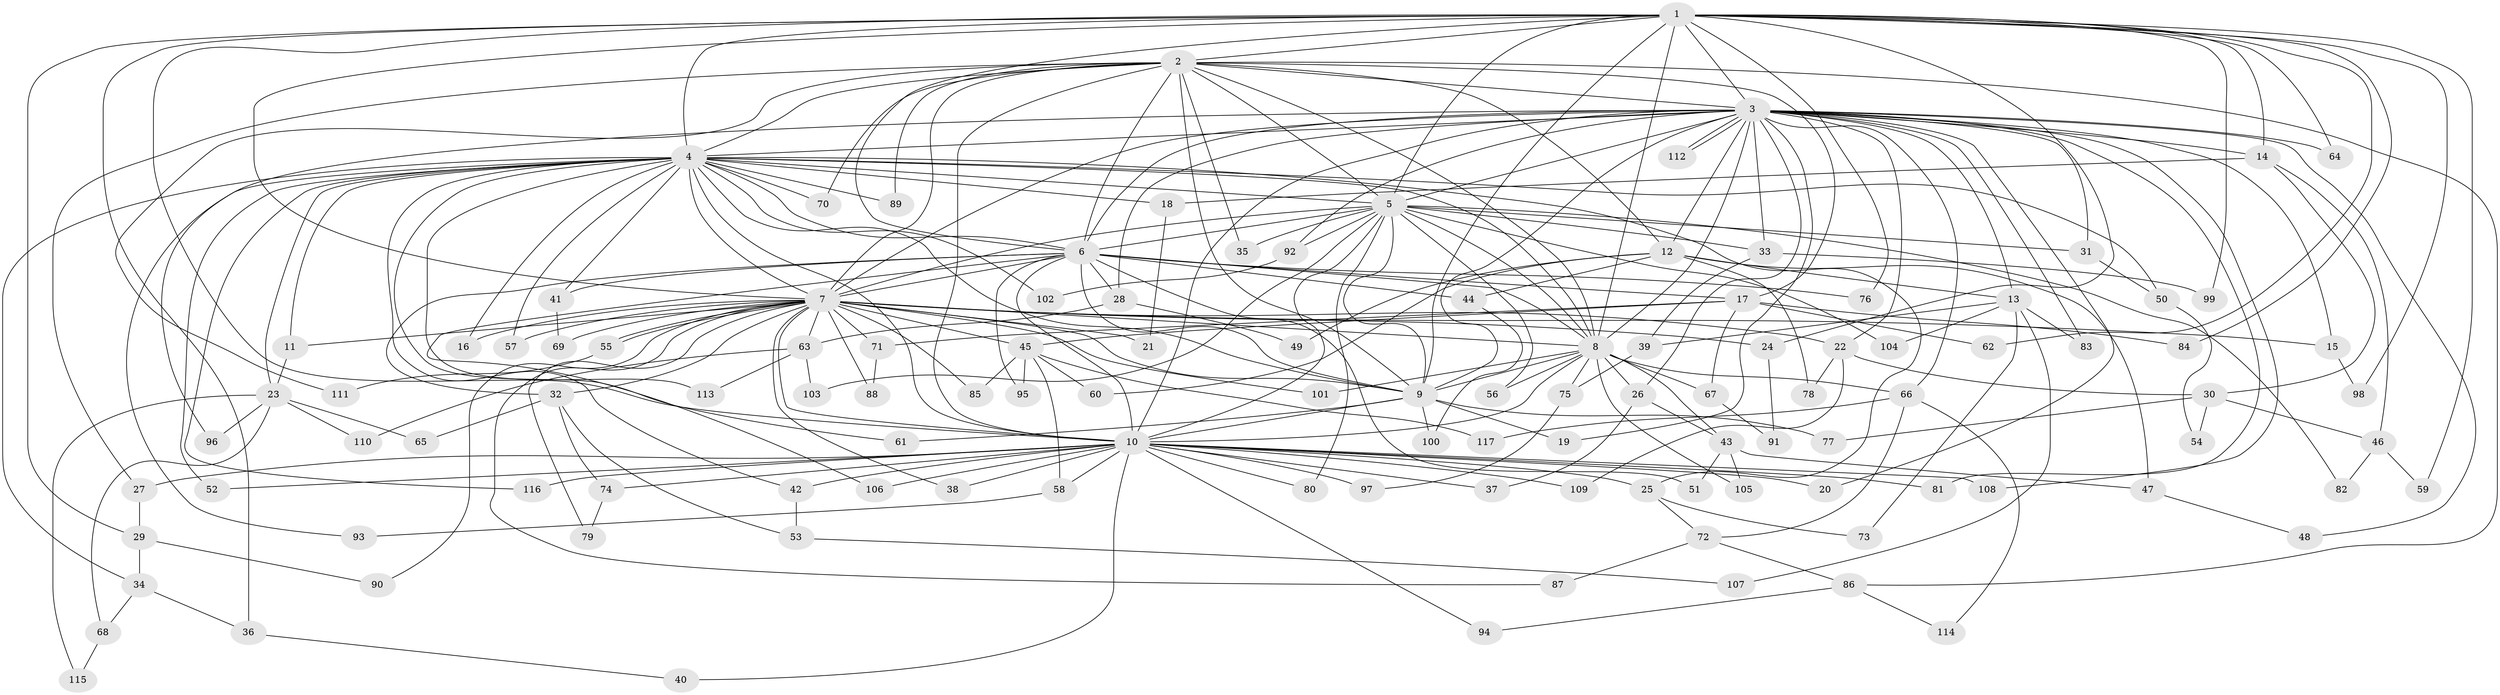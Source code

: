 // Generated by graph-tools (version 1.1) at 2025/46/03/09/25 04:46:21]
// undirected, 117 vertices, 259 edges
graph export_dot {
graph [start="1"]
  node [color=gray90,style=filled];
  1;
  2;
  3;
  4;
  5;
  6;
  7;
  8;
  9;
  10;
  11;
  12;
  13;
  14;
  15;
  16;
  17;
  18;
  19;
  20;
  21;
  22;
  23;
  24;
  25;
  26;
  27;
  28;
  29;
  30;
  31;
  32;
  33;
  34;
  35;
  36;
  37;
  38;
  39;
  40;
  41;
  42;
  43;
  44;
  45;
  46;
  47;
  48;
  49;
  50;
  51;
  52;
  53;
  54;
  55;
  56;
  57;
  58;
  59;
  60;
  61;
  62;
  63;
  64;
  65;
  66;
  67;
  68;
  69;
  70;
  71;
  72;
  73;
  74;
  75;
  76;
  77;
  78;
  79;
  80;
  81;
  82;
  83;
  84;
  85;
  86;
  87;
  88;
  89;
  90;
  91;
  92;
  93;
  94;
  95;
  96;
  97;
  98;
  99;
  100;
  101;
  102;
  103;
  104;
  105;
  106;
  107;
  108;
  109;
  110;
  111;
  112;
  113;
  114;
  115;
  116;
  117;
  1 -- 2;
  1 -- 3;
  1 -- 4;
  1 -- 5;
  1 -- 6;
  1 -- 7;
  1 -- 8;
  1 -- 9;
  1 -- 10;
  1 -- 14;
  1 -- 24;
  1 -- 29;
  1 -- 36;
  1 -- 59;
  1 -- 62;
  1 -- 64;
  1 -- 76;
  1 -- 84;
  1 -- 98;
  1 -- 99;
  2 -- 3;
  2 -- 4;
  2 -- 5;
  2 -- 6;
  2 -- 7;
  2 -- 8;
  2 -- 9;
  2 -- 10;
  2 -- 12;
  2 -- 17;
  2 -- 27;
  2 -- 35;
  2 -- 70;
  2 -- 86;
  2 -- 89;
  2 -- 111;
  3 -- 4;
  3 -- 5;
  3 -- 6;
  3 -- 7;
  3 -- 8;
  3 -- 9;
  3 -- 10;
  3 -- 12;
  3 -- 13;
  3 -- 14;
  3 -- 15;
  3 -- 19;
  3 -- 20;
  3 -- 22;
  3 -- 26;
  3 -- 28;
  3 -- 31;
  3 -- 33;
  3 -- 48;
  3 -- 64;
  3 -- 66;
  3 -- 81;
  3 -- 83;
  3 -- 92;
  3 -- 96;
  3 -- 108;
  3 -- 112;
  3 -- 112;
  4 -- 5;
  4 -- 6;
  4 -- 7;
  4 -- 8;
  4 -- 9;
  4 -- 10;
  4 -- 11;
  4 -- 16;
  4 -- 18;
  4 -- 23;
  4 -- 25;
  4 -- 34;
  4 -- 41;
  4 -- 42;
  4 -- 50;
  4 -- 52;
  4 -- 57;
  4 -- 61;
  4 -- 70;
  4 -- 89;
  4 -- 93;
  4 -- 102;
  4 -- 113;
  4 -- 116;
  5 -- 6;
  5 -- 7;
  5 -- 8;
  5 -- 9;
  5 -- 10;
  5 -- 31;
  5 -- 33;
  5 -- 35;
  5 -- 56;
  5 -- 80;
  5 -- 82;
  5 -- 92;
  5 -- 103;
  5 -- 104;
  6 -- 7;
  6 -- 8;
  6 -- 9;
  6 -- 10;
  6 -- 17;
  6 -- 28;
  6 -- 32;
  6 -- 41;
  6 -- 44;
  6 -- 51;
  6 -- 76;
  6 -- 95;
  6 -- 106;
  7 -- 8;
  7 -- 9;
  7 -- 10;
  7 -- 11;
  7 -- 15;
  7 -- 16;
  7 -- 21;
  7 -- 22;
  7 -- 24;
  7 -- 32;
  7 -- 38;
  7 -- 45;
  7 -- 55;
  7 -- 55;
  7 -- 57;
  7 -- 63;
  7 -- 69;
  7 -- 71;
  7 -- 79;
  7 -- 85;
  7 -- 87;
  7 -- 88;
  7 -- 90;
  7 -- 101;
  8 -- 9;
  8 -- 10;
  8 -- 26;
  8 -- 43;
  8 -- 56;
  8 -- 66;
  8 -- 67;
  8 -- 75;
  8 -- 101;
  8 -- 105;
  9 -- 10;
  9 -- 19;
  9 -- 61;
  9 -- 77;
  9 -- 100;
  10 -- 20;
  10 -- 25;
  10 -- 27;
  10 -- 37;
  10 -- 38;
  10 -- 40;
  10 -- 42;
  10 -- 52;
  10 -- 58;
  10 -- 74;
  10 -- 80;
  10 -- 81;
  10 -- 94;
  10 -- 97;
  10 -- 106;
  10 -- 108;
  10 -- 109;
  10 -- 116;
  11 -- 23;
  12 -- 13;
  12 -- 44;
  12 -- 47;
  12 -- 49;
  12 -- 60;
  12 -- 78;
  13 -- 39;
  13 -- 73;
  13 -- 83;
  13 -- 104;
  13 -- 107;
  14 -- 18;
  14 -- 30;
  14 -- 46;
  15 -- 98;
  17 -- 45;
  17 -- 62;
  17 -- 67;
  17 -- 71;
  17 -- 84;
  18 -- 21;
  22 -- 30;
  22 -- 78;
  22 -- 109;
  23 -- 65;
  23 -- 68;
  23 -- 96;
  23 -- 110;
  23 -- 115;
  24 -- 91;
  25 -- 72;
  25 -- 73;
  26 -- 37;
  26 -- 43;
  27 -- 29;
  28 -- 49;
  28 -- 63;
  29 -- 34;
  29 -- 90;
  30 -- 46;
  30 -- 54;
  30 -- 77;
  31 -- 50;
  32 -- 53;
  32 -- 65;
  32 -- 74;
  33 -- 39;
  33 -- 99;
  34 -- 36;
  34 -- 68;
  36 -- 40;
  39 -- 75;
  41 -- 69;
  42 -- 53;
  43 -- 47;
  43 -- 51;
  43 -- 105;
  44 -- 100;
  45 -- 58;
  45 -- 60;
  45 -- 85;
  45 -- 95;
  45 -- 117;
  46 -- 59;
  46 -- 82;
  47 -- 48;
  50 -- 54;
  53 -- 107;
  55 -- 111;
  58 -- 93;
  63 -- 103;
  63 -- 110;
  63 -- 113;
  66 -- 72;
  66 -- 114;
  66 -- 117;
  67 -- 91;
  68 -- 115;
  71 -- 88;
  72 -- 86;
  72 -- 87;
  74 -- 79;
  75 -- 97;
  86 -- 94;
  86 -- 114;
  92 -- 102;
}
